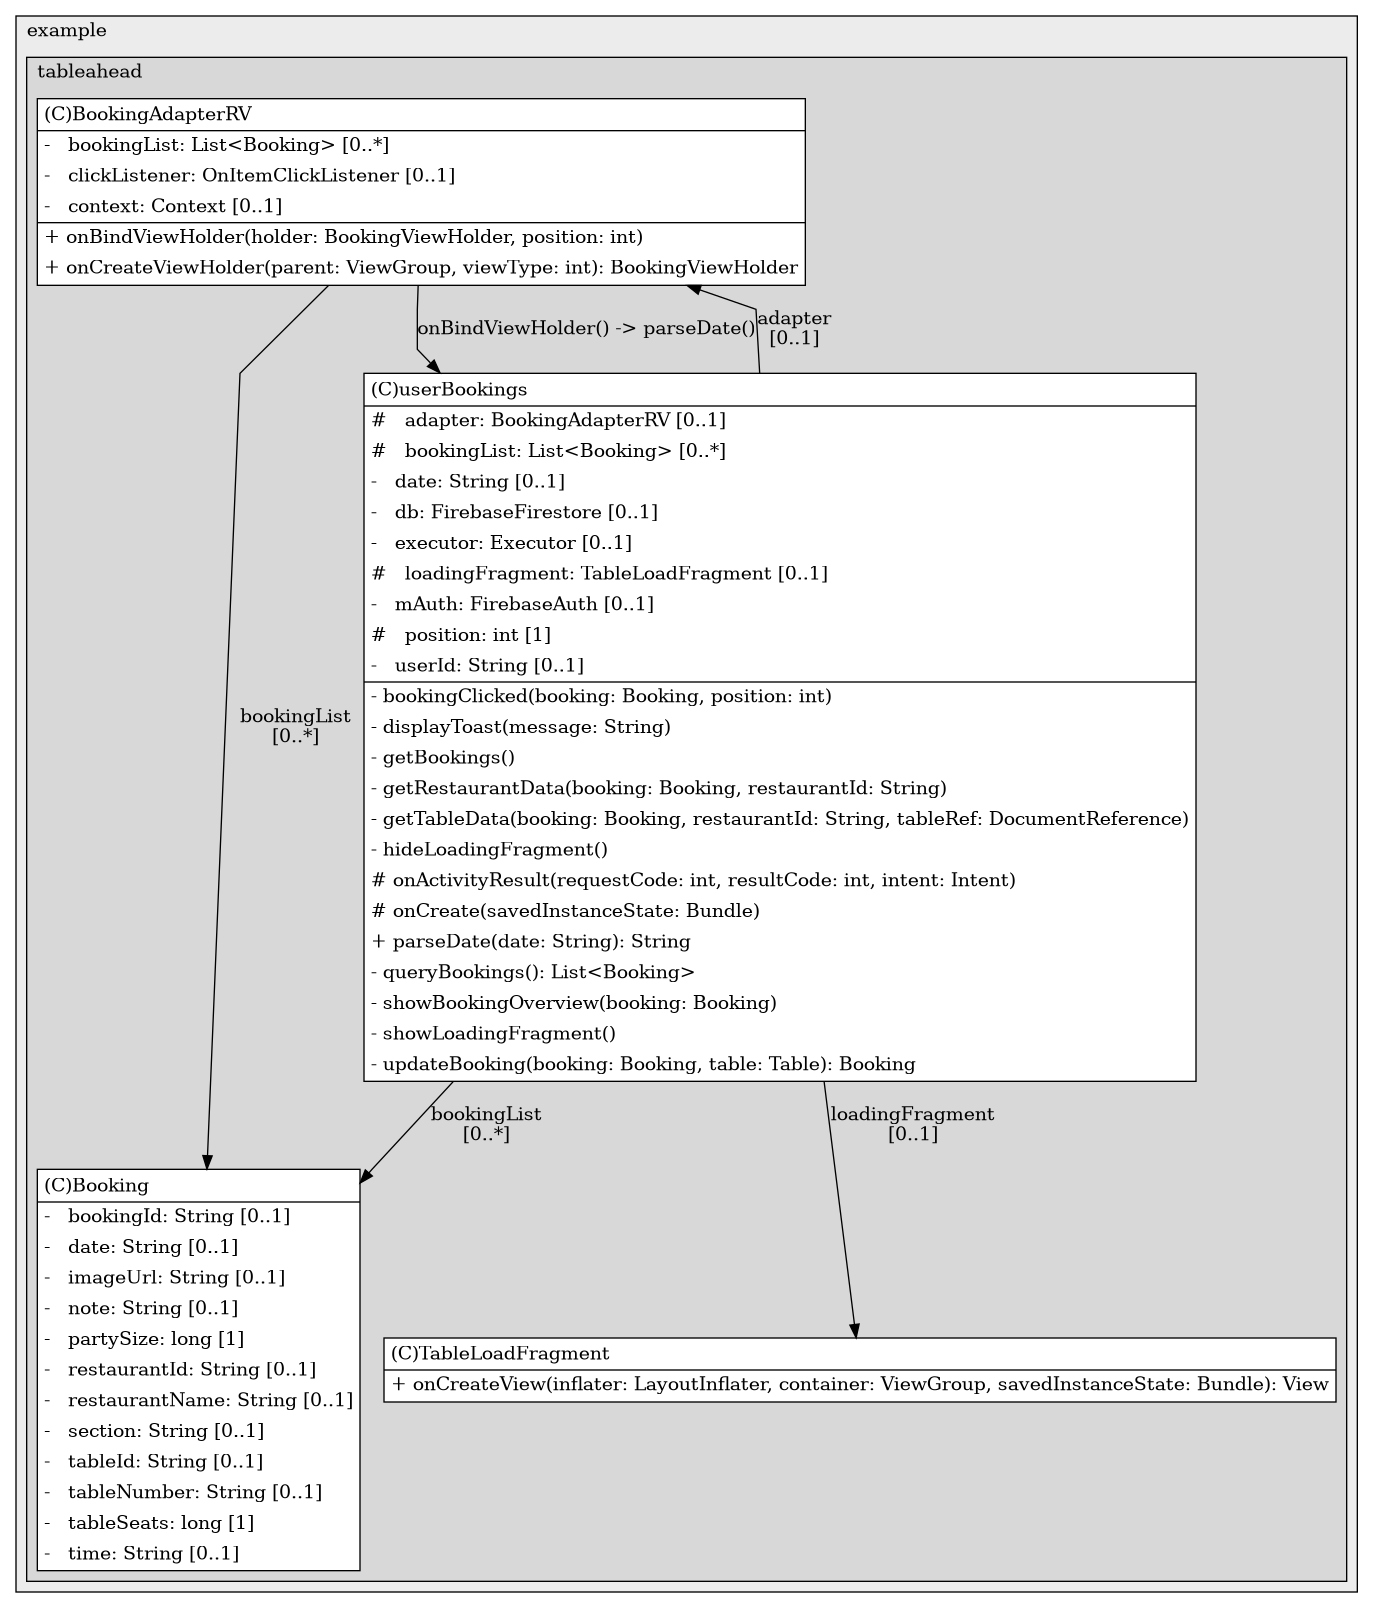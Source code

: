 @startuml

/' diagram meta data start
config=StructureConfiguration;
{
  "projectClassification": {
    "searchMode": "OpenProject", // OpenProject, AllProjects
    "includedProjects": "",
    "pathEndKeywords": "*.impl",
    "isClientPath": "",
    "isClientName": "",
    "isTestPath": "",
    "isTestName": "",
    "isMappingPath": "",
    "isMappingName": "",
    "isDataAccessPath": "",
    "isDataAccessName": "",
    "isDataStructurePath": "",
    "isDataStructureName": "",
    "isInterfaceStructuresPath": "",
    "isInterfaceStructuresName": "",
    "isEntryPointPath": "",
    "isEntryPointName": "",
    "treatFinalFieldsAsMandatory": false
  },
  "graphRestriction": {
    "classPackageExcludeFilter": "",
    "classPackageIncludeFilter": "",
    "classNameExcludeFilter": "",
    "classNameIncludeFilter": "",
    "methodNameExcludeFilter": "",
    "methodNameIncludeFilter": "",
    "removeByInheritance": "", // inheritance/annotation based filtering is done in a second step
    "removeByAnnotation": "",
    "removeByClassPackage": "", // cleanup the graph after inheritance/annotation based filtering is done
    "removeByClassName": "",
    "cutMappings": false,
    "cutEnum": true,
    "cutTests": true,
    "cutClient": true,
    "cutDataAccess": false,
    "cutInterfaceStructures": false,
    "cutDataStructures": false,
    "cutGetterAndSetter": true,
    "cutConstructors": true
  },
  "graphTraversal": {
    "forwardDepth": 6,
    "backwardDepth": 6,
    "classPackageExcludeFilter": "",
    "classPackageIncludeFilter": "",
    "classNameExcludeFilter": "",
    "classNameIncludeFilter": "",
    "methodNameExcludeFilter": "",
    "methodNameIncludeFilter": "",
    "hideMappings": false,
    "hideDataStructures": false,
    "hidePrivateMethods": true,
    "hideInterfaceCalls": true, // indirection: implementation -> interface (is hidden) -> implementation
    "onlyShowApplicationEntryPoints": false, // root node is included
    "useMethodCallsForStructureDiagram": "ForwardOnly" // ForwardOnly, BothDirections, No
  },
  "details": {
    "aggregation": "GroupByClass", // ByClass, GroupByClass, None
    "showClassGenericTypes": true,
    "showMethods": true,
    "showMethodParameterNames": true,
    "showMethodParameterTypes": true,
    "showMethodReturnType": true,
    "showPackageLevels": 2,
    "showDetailedClassStructure": true
  },
  "rootClass": "com.example.tableahead.bookings.userBookings",
  "extensionCallbackMethod": "" // qualified.class.name#methodName - signature: public static String method(String)
}
diagram meta data end '/



digraph g {
    rankdir="TB"
    splines=polyline
    

'nodes 
subgraph cluster_1322970774 { 
   	label=example
	labeljust=l
	fillcolor="#ececec"
	style=filled
   
   subgraph cluster_121138761 { 
   	label=tableahead
	labeljust=l
	fillcolor="#d8d8d8"
	style=filled
   
   Booking1980441948[
	label=<<TABLE BORDER="1" CELLBORDER="0" CELLPADDING="4" CELLSPACING="0">
<TR><TD ALIGN="LEFT" >(C)Booking</TD></TR>
<HR/>
<TR><TD ALIGN="LEFT" >-   bookingId: String [0..1]</TD></TR>
<TR><TD ALIGN="LEFT" >-   date: String [0..1]</TD></TR>
<TR><TD ALIGN="LEFT" >-   imageUrl: String [0..1]</TD></TR>
<TR><TD ALIGN="LEFT" >-   note: String [0..1]</TD></TR>
<TR><TD ALIGN="LEFT" >-   partySize: long [1]</TD></TR>
<TR><TD ALIGN="LEFT" >-   restaurantId: String [0..1]</TD></TR>
<TR><TD ALIGN="LEFT" >-   restaurantName: String [0..1]</TD></TR>
<TR><TD ALIGN="LEFT" >-   section: String [0..1]</TD></TR>
<TR><TD ALIGN="LEFT" >-   tableId: String [0..1]</TD></TR>
<TR><TD ALIGN="LEFT" >-   tableNumber: String [0..1]</TD></TR>
<TR><TD ALIGN="LEFT" >-   tableSeats: long [1]</TD></TR>
<TR><TD ALIGN="LEFT" >-   time: String [0..1]</TD></TR>
</TABLE>>
	style=filled
	margin=0
	shape=plaintext
	fillcolor="#FFFFFF"
];

BookingAdapterRV1980441948[
	label=<<TABLE BORDER="1" CELLBORDER="0" CELLPADDING="4" CELLSPACING="0">
<TR><TD ALIGN="LEFT" >(C)BookingAdapterRV</TD></TR>
<HR/>
<TR><TD ALIGN="LEFT" >-   bookingList: List&lt;Booking&gt; [0..*]</TD></TR>
<TR><TD ALIGN="LEFT" >-   clickListener: OnItemClickListener [0..1]</TD></TR>
<TR><TD ALIGN="LEFT" >-   context: Context [0..1]</TD></TR>
<HR/>
<TR><TD ALIGN="LEFT" >+ onBindViewHolder(holder: BookingViewHolder, position: int)</TD></TR>
<TR><TD ALIGN="LEFT" >+ onCreateViewHolder(parent: ViewGroup, viewType: int): BookingViewHolder</TD></TR>
</TABLE>>
	style=filled
	margin=0
	shape=plaintext
	fillcolor="#FFFFFF"
];

TableLoadFragment156698436[
	label=<<TABLE BORDER="1" CELLBORDER="0" CELLPADDING="4" CELLSPACING="0">
<TR><TD ALIGN="LEFT" >(C)TableLoadFragment</TD></TR>
<HR/>
<TR><TD ALIGN="LEFT" >+ onCreateView(inflater: LayoutInflater, container: ViewGroup, savedInstanceState: Bundle): View</TD></TR>
</TABLE>>
	style=filled
	margin=0
	shape=plaintext
	fillcolor="#FFFFFF"
];

userBookings1980441948[
	label=<<TABLE BORDER="1" CELLBORDER="0" CELLPADDING="4" CELLSPACING="0">
<TR><TD ALIGN="LEFT" >(C)userBookings</TD></TR>
<HR/>
<TR><TD ALIGN="LEFT" >#   adapter: BookingAdapterRV [0..1]</TD></TR>
<TR><TD ALIGN="LEFT" >#   bookingList: List&lt;Booking&gt; [0..*]</TD></TR>
<TR><TD ALIGN="LEFT" >-   date: String [0..1]</TD></TR>
<TR><TD ALIGN="LEFT" >-   db: FirebaseFirestore [0..1]</TD></TR>
<TR><TD ALIGN="LEFT" >-   executor: Executor [0..1]</TD></TR>
<TR><TD ALIGN="LEFT" >#   loadingFragment: TableLoadFragment [0..1]</TD></TR>
<TR><TD ALIGN="LEFT" >-   mAuth: FirebaseAuth [0..1]</TD></TR>
<TR><TD ALIGN="LEFT" >#   position: int [1]</TD></TR>
<TR><TD ALIGN="LEFT" >-   userId: String [0..1]</TD></TR>
<HR/>
<TR><TD ALIGN="LEFT" >- bookingClicked(booking: Booking, position: int)</TD></TR>
<TR><TD ALIGN="LEFT" >- displayToast(message: String)</TD></TR>
<TR><TD ALIGN="LEFT" >- getBookings()</TD></TR>
<TR><TD ALIGN="LEFT" >- getRestaurantData(booking: Booking, restaurantId: String)</TD></TR>
<TR><TD ALIGN="LEFT" >- getTableData(booking: Booking, restaurantId: String, tableRef: DocumentReference)</TD></TR>
<TR><TD ALIGN="LEFT" >- hideLoadingFragment()</TD></TR>
<TR><TD ALIGN="LEFT" ># onActivityResult(requestCode: int, resultCode: int, intent: Intent)</TD></TR>
<TR><TD ALIGN="LEFT" ># onCreate(savedInstanceState: Bundle)</TD></TR>
<TR><TD ALIGN="LEFT" >+ parseDate(date: String): String</TD></TR>
<TR><TD ALIGN="LEFT" >- queryBookings(): List&lt;Booking&gt;</TD></TR>
<TR><TD ALIGN="LEFT" >- showBookingOverview(booking: Booking)</TD></TR>
<TR><TD ALIGN="LEFT" >- showLoadingFragment()</TD></TR>
<TR><TD ALIGN="LEFT" >- updateBooking(booking: Booking, table: Table): Booking</TD></TR>
</TABLE>>
	style=filled
	margin=0
	shape=plaintext
	fillcolor="#FFFFFF"
];
} 
} 

'edges    
BookingAdapterRV1980441948 -> Booking1980441948[label="bookingList
[0..*]"];
BookingAdapterRV1980441948 -> userBookings1980441948[label="onBindViewHolder() -> parseDate()"];
userBookings1980441948 -> Booking1980441948[label="bookingList
[0..*]"];
userBookings1980441948 -> BookingAdapterRV1980441948[label="adapter
[0..1]"];
userBookings1980441948 -> TableLoadFragment156698436[label="loadingFragment
[0..1]"];
    
}
@enduml